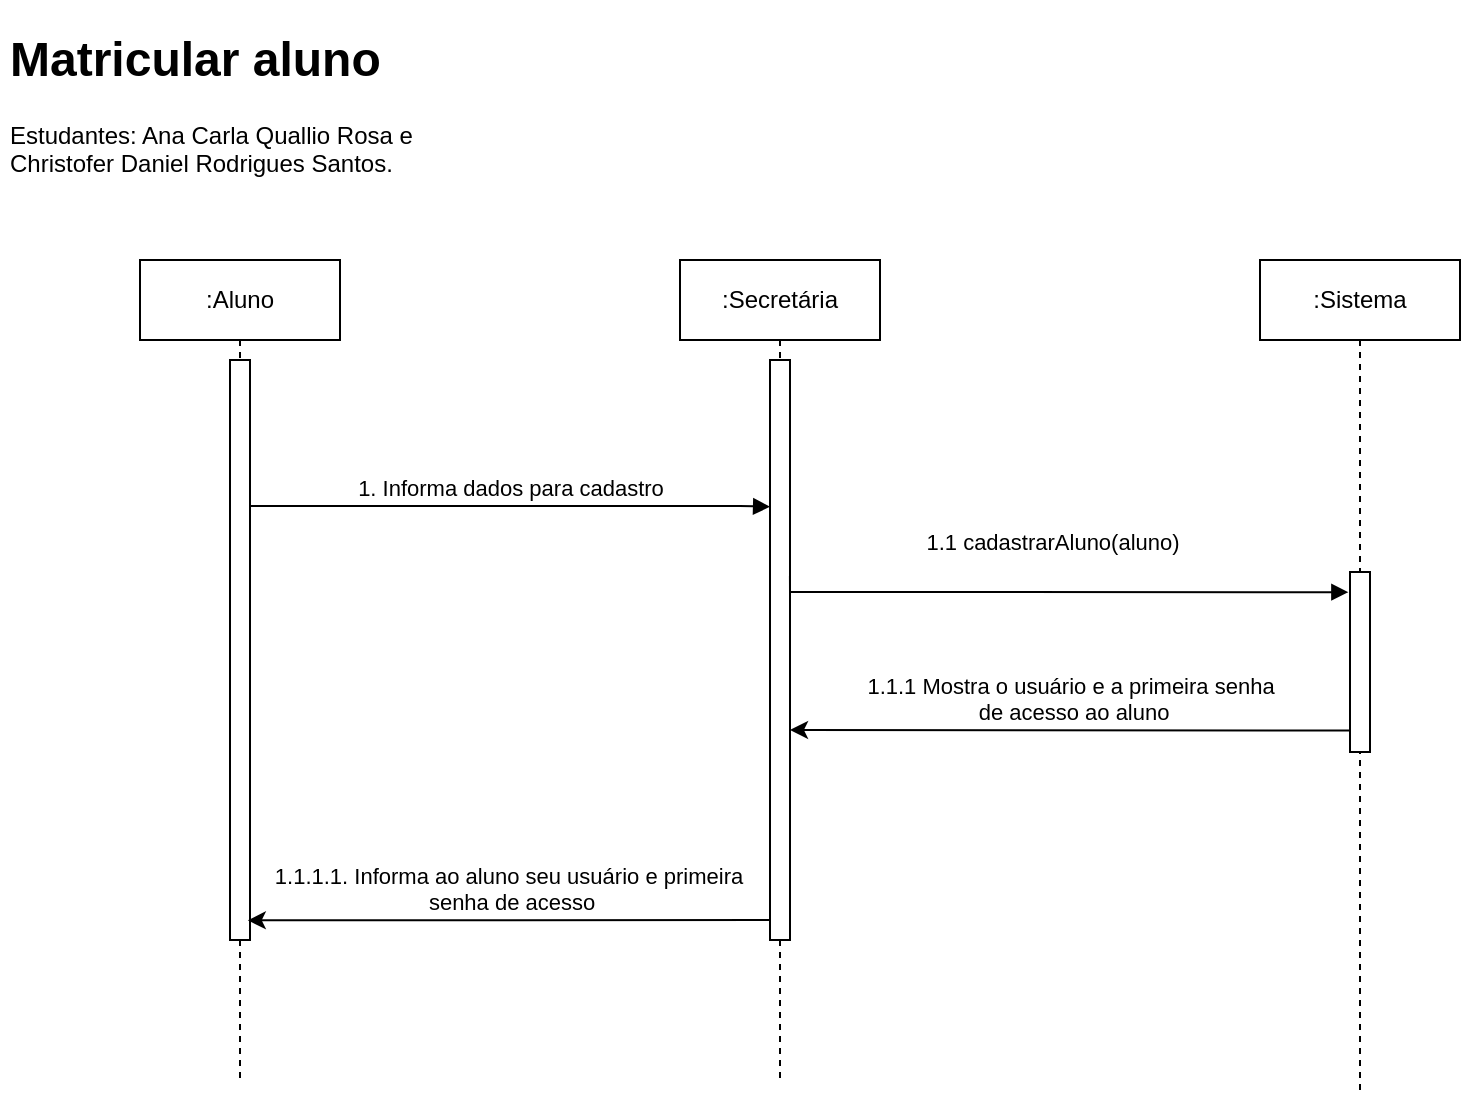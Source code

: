 <mxfile version="18.2.0" type="google" pages="3"><diagram id="bhVxWTUSPniCng3BlG9c" name="Matricular aluno"><mxGraphModel grid="1" page="1" gridSize="10" guides="1" tooltips="1" connect="1" arrows="1" fold="1" pageScale="1" pageWidth="827" pageHeight="1169" math="0" shadow="0"><root><mxCell id="0"/><mxCell id="1" parent="0"/><mxCell id="lxfl1YLE9V01uSF5CW6z-1" value=":Aluno" style="shape=umlLifeline;perimeter=lifelinePerimeter;whiteSpace=wrap;html=1;container=1;collapsible=0;recursiveResize=0;outlineConnect=0;strokeWidth=1;" vertex="1" parent="1"><mxGeometry x="140" y="150" width="100" height="410" as="geometry"/></mxCell><mxCell id="K18JFDq2nErcgQn07DZ9-1" value="" style="rounded=0;whiteSpace=wrap;html=1;" vertex="1" parent="lxfl1YLE9V01uSF5CW6z-1"><mxGeometry x="45" y="50" width="10" height="290" as="geometry"/></mxCell><mxCell id="uJnk3U7z21mn9ZUT4_Ci-1" value=":Secretária" style="shape=umlLifeline;perimeter=lifelinePerimeter;whiteSpace=wrap;html=1;container=1;collapsible=0;recursiveResize=0;outlineConnect=0;strokeWidth=1;" vertex="1" parent="1"><mxGeometry x="410" y="150" width="100" height="410" as="geometry"/></mxCell><mxCell id="58noQONoazLfPW0tIJSp-2" value="" style="rounded=0;whiteSpace=wrap;html=1;" vertex="1" parent="uJnk3U7z21mn9ZUT4_Ci-1"><mxGeometry x="45" y="50" width="10" height="290" as="geometry"/></mxCell><mxCell id="uJnk3U7z21mn9ZUT4_Ci-2" value=":Sistema" style="shape=umlLifeline;perimeter=lifelinePerimeter;whiteSpace=wrap;html=1;container=1;collapsible=0;recursiveResize=0;outlineConnect=0;strokeWidth=1;" vertex="1" parent="1"><mxGeometry x="700" y="150" width="100" height="416" as="geometry"/></mxCell><mxCell id="58noQONoazLfPW0tIJSp-8" value="" style="rounded=0;whiteSpace=wrap;html=1;" vertex="1" parent="uJnk3U7z21mn9ZUT4_Ci-2"><mxGeometry x="45" y="156" width="10" height="90" as="geometry"/></mxCell><mxCell id="58noQONoazLfPW0tIJSp-5" value="1. Informa dados para cadastro" style="html=1;verticalAlign=bottom;endArrow=block;rounded=0;exitX=1;exitY=0.5;exitDx=0;exitDy=0;entryX=0.007;entryY=0.253;entryDx=0;entryDy=0;entryPerimeter=0;" edge="1" parent="1" target="58noQONoazLfPW0tIJSp-2"><mxGeometry width="80" relative="1" as="geometry"><mxPoint x="195" y="273" as="sourcePoint"/><mxPoint x="440" y="270" as="targetPoint"/><Array as="points"><mxPoint x="440" y="273"/></Array></mxGeometry></mxCell><mxCell id="58noQONoazLfPW0tIJSp-9" value="1.1 cadastrarAluno(aluno)" style="html=1;verticalAlign=bottom;endArrow=block;rounded=0;entryX=-0.081;entryY=0.112;entryDx=0;entryDy=0;entryPerimeter=0;exitX=0.997;exitY=0.372;exitDx=0;exitDy=0;exitPerimeter=0;" edge="1" parent="1" source="58noQONoazLfPW0tIJSp-2" target="58noQONoazLfPW0tIJSp-8"><mxGeometry x="-0.03" y="16" width="80" relative="1" as="geometry"><mxPoint x="465" y="270" as="sourcePoint"/><mxPoint x="740" y="290" as="targetPoint"/><Array as="points"><mxPoint x="465" y="316"/></Array><mxPoint as="offset"/></mxGeometry></mxCell><mxCell id="58noQONoazLfPW0tIJSp-13" value="1.1.1 Mostra o usuário e a primeira senha&lt;br&gt;&amp;nbsp;de acesso ao aluno" style="html=1;verticalAlign=bottom;endArrow=classic;rounded=0;entryX=1;entryY=0.857;entryDx=0;entryDy=0;entryPerimeter=0;endFill=1;exitX=-0.015;exitY=0.738;exitDx=0;exitDy=0;exitPerimeter=0;" edge="1" parent="1"><mxGeometry width="80" relative="1" as="geometry"><mxPoint x="744.85" y="385.26" as="sourcePoint"/><mxPoint x="465" y="384.96" as="targetPoint"/></mxGeometry></mxCell><mxCell id="58noQONoazLfPW0tIJSp-19" value="1.1.1.1. Informa ao aluno seu usuário e primeira&lt;br&gt;&amp;nbsp;senha de acesso" style="html=1;verticalAlign=bottom;endArrow=classic;rounded=0;endFill=1;entryX=0.889;entryY=0.966;entryDx=0;entryDy=0;entryPerimeter=0;" edge="1" parent="1" target="K18JFDq2nErcgQn07DZ9-1"><mxGeometry width="80" relative="1" as="geometry"><mxPoint x="454.5" y="480.0" as="sourcePoint"/><mxPoint x="200" y="480" as="targetPoint"/></mxGeometry></mxCell><mxCell id="xDjE53RxsPqE3gbzRunN-1" value="&lt;h1&gt;Matricular aluno&lt;/h1&gt;&lt;p&gt;Estudantes: Ana Carla Quallio Rosa e Christofer Daniel Rodrigues Santos.&lt;/p&gt;" style="text;html=1;strokeColor=none;fillColor=none;spacing=5;spacingTop=-20;whiteSpace=wrap;overflow=hidden;rounded=0;" vertex="1" parent="1"><mxGeometry x="70" y="30" width="220" height="120" as="geometry"/></mxCell></root></mxGraphModel></diagram><diagram id="NYWg1GeZtC_6AuUB0EwS" name="Criar turma"><mxGraphModel grid="1" page="1" gridSize="10" guides="1" tooltips="1" connect="1" arrows="1" fold="1" pageScale="1" pageWidth="827" pageHeight="1169" math="0" shadow="0"><root><mxCell id="0"/><mxCell id="1" parent="0"/><mxCell id="YpNk-1wXcrueUMwnu_uP-1" value=":Funcionário" style="shape=umlLifeline;perimeter=lifelinePerimeter;whiteSpace=wrap;html=1;container=1;collapsible=0;recursiveResize=0;outlineConnect=0;" vertex="1" parent="1"><mxGeometry x="270" y="130" width="100" height="300" as="geometry"/></mxCell><mxCell id="pACLF1Ummz3MGL-qqv_i-1" value="" style="rounded=0;whiteSpace=wrap;html=1;" vertex="1" parent="YpNk-1wXcrueUMwnu_uP-1"><mxGeometry x="45" y="70" width="10" height="160" as="geometry"/></mxCell><mxCell id="iZNtpoIOBFoJdPNVoQkG-3" style="edgeStyle=orthogonalEdgeStyle;rounded=0;orthogonalLoop=1;jettySize=auto;html=1;" edge="1" parent="1"><mxGeometry relative="1" as="geometry"><mxPoint x="325" y="225" as="sourcePoint"/><mxPoint x="549.5" y="225" as="targetPoint"/><Array as="points"><mxPoint x="490" y="225"/><mxPoint x="490" y="225"/></Array></mxGeometry></mxCell><mxCell id="iZNtpoIOBFoJdPNVoQkG-4" value=":Sistema" style="shape=umlLifeline;perimeter=lifelinePerimeter;whiteSpace=wrap;html=1;container=1;collapsible=0;recursiveResize=0;outlineConnect=0;" vertex="1" parent="1"><mxGeometry x="505" y="130" width="100" height="300" as="geometry"/></mxCell><mxCell id="iZNtpoIOBFoJdPNVoQkG-5" value="" style="rounded=0;whiteSpace=wrap;html=1;" vertex="1" parent="1"><mxGeometry x="550" y="222" width="10" height="120" as="geometry"/></mxCell><mxCell id="iZNtpoIOBFoJdPNVoQkG-6" value="1. criarTurma(turma)" style="text;html=1;strokeColor=none;fillColor=none;align=center;verticalAlign=middle;whiteSpace=wrap;rounded=0;" vertex="1" parent="1"><mxGeometry x="360" y="205" width="140" height="25" as="geometry"/></mxCell><mxCell id="zysLtw0bus5H8PPVOK8I-1" value="&lt;h1&gt;Criar Turma&lt;/h1&gt;&lt;p&gt;Estudantes: Ana Carla Quallio Rosa e Christofer Daniel Rodrigues Santos.&lt;/p&gt;" style="text;html=1;strokeColor=none;fillColor=none;spacing=5;spacingTop=-20;whiteSpace=wrap;overflow=hidden;rounded=0;" vertex="1" parent="1"><mxGeometry x="10" y="20" width="220" height="120" as="geometry"/></mxCell><mxCell id="PvpCyJ02x6FiqSWmIhK1-1" value="&lt;span style=&quot;background-color: rgb(248, 249, 250);&quot;&gt;&lt;span style=&quot;font-size: 12px;&quot;&gt;Exibe uma mensagem dizendo&lt;/span&gt;&lt;br&gt;&lt;span style=&quot;font-size: 12px;&quot;&gt;&amp;nbsp;que o cadastro foi concluído.&lt;/span&gt;&lt;br&gt;&lt;/span&gt;" style="html=1;verticalAlign=bottom;endArrow=classic;rounded=0;entryX=1;entryY=0.857;entryDx=0;entryDy=0;entryPerimeter=0;endFill=1;exitX=0;exitY=1;exitDx=0;exitDy=0;" edge="1" parent="1"><mxGeometry x="-0.022" width="80" relative="1" as="geometry"><mxPoint x="550" y="341.0" as="sourcePoint"/><mxPoint x="325.15" y="341.0" as="targetPoint"/><mxPoint as="offset"/></mxGeometry></mxCell></root></mxGraphModel></diagram><diagram id="F2yaf455J4LWToYsMK2E" name="Modificar boletim"><mxGraphModel grid="1" page="1" gridSize="10" guides="1" tooltips="1" connect="1" arrows="1" fold="1" pageScale="1" pageWidth="827" pageHeight="1169" math="0" shadow="0"><root><mxCell id="0"/><mxCell id="1" parent="0"/><mxCell id="j4zYhG2BYzch9RSwOIEv-4" value=":Sistema" style="shape=umlLifeline;perimeter=lifelinePerimeter;whiteSpace=wrap;html=1;container=1;collapsible=0;recursiveResize=0;outlineConnect=0;" vertex="1" parent="1"><mxGeometry x="532" y="120" width="100" height="390" as="geometry"/></mxCell><mxCell id="sBHvjFZe1dnhuE6FyNts-4" value="" style="rounded=0;whiteSpace=wrap;html=1;" vertex="1" parent="j4zYhG2BYzch9RSwOIEv-4"><mxGeometry x="46" y="190" width="10" height="40" as="geometry"/></mxCell><mxCell id="sBHvjFZe1dnhuE6FyNts-1" value="" style="rounded=0;whiteSpace=wrap;html=1;" vertex="1" parent="1"><mxGeometry x="578" y="212" width="10" height="50" as="geometry"/></mxCell><mxCell id="j4zYhG2BYzch9RSwOIEv-1" value=":Docente" style="shape=umlLifeline;perimeter=lifelinePerimeter;whiteSpace=wrap;html=1;container=1;collapsible=0;recursiveResize=0;outlineConnect=0;" vertex="1" parent="1"><mxGeometry x="260" y="120" width="100" height="380" as="geometry"/></mxCell><mxCell id="j4zYhG2BYzch9RSwOIEv-2" value="" style="rounded=0;whiteSpace=wrap;html=1;" vertex="1" parent="j4zYhG2BYzch9RSwOIEv-1"><mxGeometry x="45" y="70" width="10" height="260" as="geometry"/></mxCell><mxCell id="j4zYhG2BYzch9RSwOIEv-11" style="edgeStyle=orthogonalEdgeStyle;rounded=0;orthogonalLoop=1;jettySize=auto;html=1;" edge="1" parent="j4zYhG2BYzch9RSwOIEv-1" target="j4zYhG2BYzch9RSwOIEv-4"><mxGeometry relative="1" as="geometry"><mxPoint x="55" y="174.82" as="sourcePoint"/><mxPoint x="279.5" y="174.82" as="targetPoint"/><Array as="points"><mxPoint x="55" y="190"/></Array></mxGeometry></mxCell><mxCell id="A7vjiBWJtsupD8A6wvvc-1" style="edgeStyle=orthogonalEdgeStyle;rounded=0;orthogonalLoop=1;jettySize=auto;html=1;" edge="1" parent="j4zYhG2BYzch9RSwOIEv-1"><mxGeometry relative="1" as="geometry"><mxPoint x="55" y="267.0" as="sourcePoint"/><mxPoint x="317" y="280" as="targetPoint"/><Array as="points"><mxPoint x="55" y="280"/></Array></mxGeometry></mxCell><mxCell id="j4zYhG2BYzch9RSwOIEv-3" style="edgeStyle=orthogonalEdgeStyle;rounded=0;orthogonalLoop=1;jettySize=auto;html=1;" edge="1" parent="1" target="sBHvjFZe1dnhuE6FyNts-1"><mxGeometry relative="1" as="geometry"><mxPoint x="315" y="215.0" as="sourcePoint"/><mxPoint x="539.5" y="215.0" as="targetPoint"/><Array as="points"><mxPoint x="520" y="215"/><mxPoint x="520" y="215"/></Array></mxGeometry></mxCell><mxCell id="c28EOugbKF7-jL1uxAxv-5" style="edgeStyle=orthogonalEdgeStyle;rounded=0;orthogonalLoop=1;jettySize=auto;html=1;endArrow=classic;endFill=1;" edge="1" parent="1" target="j4zYhG2BYzch9RSwOIEv-2"><mxGeometry relative="1" as="geometry"><mxPoint x="577" y="350" as="sourcePoint"/><Array as="points"><mxPoint x="577" y="350"/></Array></mxGeometry></mxCell><mxCell id="c28EOugbKF7-jL1uxAxv-6" value="Mostra dados do boletim selecionado" style="edgeLabel;html=1;align=center;verticalAlign=middle;resizable=0;points=[];labelBackgroundColor=none;" connectable="0" vertex="1" parent="c28EOugbKF7-jL1uxAxv-5"><mxGeometry x="0.235" y="-1" relative="1" as="geometry"><mxPoint x="25" y="-9" as="offset"/></mxGeometry></mxCell><mxCell id="j4zYhG2BYzch9RSwOIEv-7" value="1. buscarAlunoPorNome(nome)" style="text;html=1;strokeColor=none;fillColor=none;align=center;verticalAlign=middle;whiteSpace=wrap;rounded=0;" vertex="1" parent="1"><mxGeometry x="340" y="195" width="180" height="25" as="geometry"/></mxCell><mxCell id="j4zYhG2BYzch9RSwOIEv-12" value="2. buscarBoletimAtivoDeAluno(idAluno)" style="text;html=1;strokeColor=none;fillColor=none;align=center;verticalAlign=middle;whiteSpace=wrap;rounded=0;" vertex="1" parent="1"><mxGeometry x="330" y="290" width="220" height="25" as="geometry"/></mxCell><mxCell id="2rLaV9Dxzfx3xe6wV2YR-1" value="&lt;h1&gt;Modificar Boletim&lt;/h1&gt;&lt;p&gt;Estudantes: Ana Carla Quallio Rosa e Christofer Daniel Rodrigues Santos.&lt;/p&gt;" style="text;html=1;strokeColor=none;fillColor=none;spacing=5;spacingTop=-20;whiteSpace=wrap;overflow=hidden;rounded=0;" vertex="1" parent="1"><mxGeometry x="20" y="30" width="220" height="120" as="geometry"/></mxCell><mxCell id="c28EOugbKF7-jL1uxAxv-1" value="&lt;span style=&quot;font-size: 12px;&quot;&gt;Mostra os dados do aluno&lt;/span&gt;" style="html=1;verticalAlign=bottom;endArrow=classic;rounded=0;entryX=1;entryY=0.857;entryDx=0;entryDy=0;entryPerimeter=0;endFill=1;exitX=-0.048;exitY=0.932;exitDx=0;exitDy=0;exitPerimeter=0;" edge="1" parent="1" source="sBHvjFZe1dnhuE6FyNts-1"><mxGeometry x="-0.015" y="1" width="80" relative="1" as="geometry"><mxPoint x="580" y="259" as="sourcePoint"/><mxPoint x="314.57" y="259" as="targetPoint"/><mxPoint as="offset"/></mxGeometry></mxCell><mxCell id="A7vjiBWJtsupD8A6wvvc-2" value="3. alterarBoletimPoriD(idBoletim, boletim)" style="text;html=1;strokeColor=none;fillColor=none;align=center;verticalAlign=middle;whiteSpace=wrap;rounded=0;" vertex="1" parent="1"><mxGeometry x="330" y="380" width="230" height="25" as="geometry"/></mxCell><mxCell id="sBHvjFZe1dnhuE6FyNts-5" value="" style="rounded=0;whiteSpace=wrap;html=1;" vertex="1" parent="1"><mxGeometry x="577" y="397" width="10" height="10" as="geometry"/></mxCell></root></mxGraphModel></diagram></mxfile>